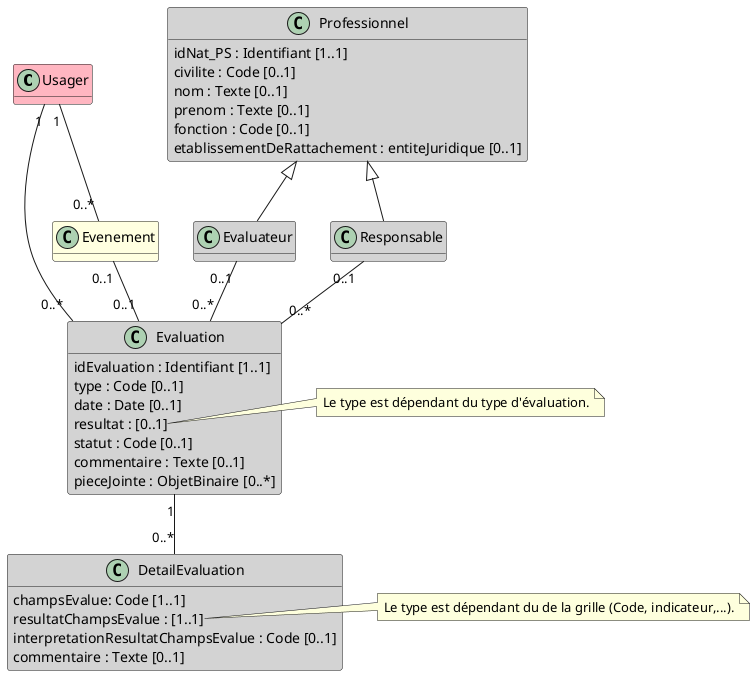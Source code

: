 @startuml

hide empty methods

class Usager #LightPink

class Evenement #LightYellow

class Evaluateur #LightGray

class Responsable #LightGray

class Professionnel #LightGray {
    idNat_PS : Identifiant [1..1]
    civilite : Code [0..1]
    nom : Texte [0..1]
    prenom : Texte [0..1]
    fonction : Code [0..1]
    etablissementDeRattachement : entiteJuridique [0..1]
}

class Evaluation #LightGray {
    idEvaluation : Identifiant [1..1]
    type : Code [0..1]
    date : Date [0..1]
    resultat : [0..1]
    statut : Code [0..1]
    commentaire : Texte [0..1]
    pieceJointe : ObjetBinaire [0..*]
}

note right of Evaluation::resultat
  Le type est dépendant du type d'évaluation.
end note

class DetailEvaluation #LightGray {
    champsEvalue: Code [1..1]
    resultatChampsEvalue : [1..1]
    interpretationResultatChampsEvalue : Code [0..1]
    commentaire : Texte [0..1]
}

note right of DetailEvaluation::resultatChampsEvalue
  Le type est dépendant du de la grille (Code, indicateur,...).
end note

Professionnel <|-- Evaluateur
Professionnel <|-- Responsable
Usager "1" -- "0..*" Evenement
Evenement "0..1" -- "0..1" Evaluation
Evaluateur "0..1" -- "0..*" Evaluation
Responsable "0..1" -- "0..*" Evaluation
Usager "1" - "0..*" Evaluation
Evaluation "1" -- "0..*" DetailEvaluation

@enduml